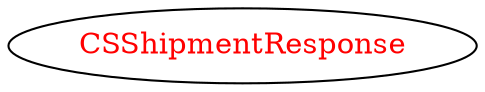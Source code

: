 digraph dependencyGraph {
 concentrate=true;
 ranksep="2.0";
 rankdir="LR"; 
 splines="ortho";
"CSShipmentResponse" [fontcolor="red"];
}